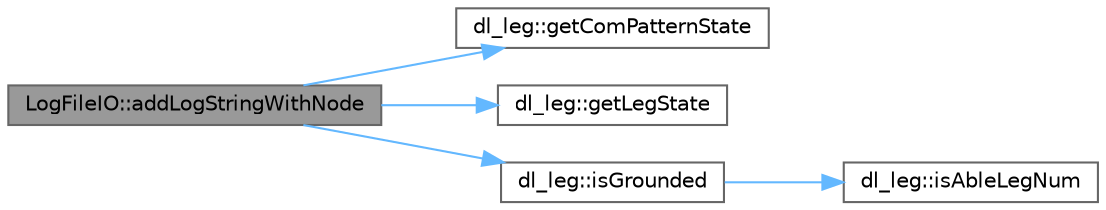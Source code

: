 digraph "LogFileIO::addLogStringWithNode"
{
 // LATEX_PDF_SIZE
  bgcolor="transparent";
  edge [fontname=Helvetica,fontsize=10,labelfontname=Helvetica,labelfontsize=10];
  node [fontname=Helvetica,fontsize=10,shape=box,height=0.2,width=0.4];
  rankdir="LR";
  Node1 [id="Node000001",label="LogFileIO::addLogStringWithNode",height=0.2,width=0.4,color="gray40", fillcolor="grey60", style="filled", fontcolor="black",tooltip="Logファイルにノードの情報を書き込む"];
  Node1 -> Node2 [id="edge1_Node000001_Node000002",color="steelblue1",style="solid",tooltip=" "];
  Node2 [id="Node000002",label="dl_leg::getComPatternState",height=0.2,width=0.4,color="grey40", fillcolor="white", style="filled",URL="$namespacedl__leg.html#abbc27c9c3c65dc84913fd7b87c7274c6",tooltip="重心パターンを取得する．0b0000 〜 0b1000 まで"];
  Node1 -> Node3 [id="edge2_Node000001_Node000003",color="steelblue1",style="solid",tooltip=" "];
  Node3 [id="Node000003",label="dl_leg::getLegState",height=0.2,width=0.4,color="grey40", fillcolor="white", style="filled",URL="$namespacedl__leg.html#a1505823fb37f3befd39af5ff508c96b2",tooltip="脚状態を取得する．"];
  Node1 -> Node4 [id="edge3_Node000001_Node000004",color="steelblue1",style="solid",tooltip=" "];
  Node4 [id="Node000004",label="dl_leg::isGrounded",height=0.2,width=0.4,color="grey40", fillcolor="white", style="filled",URL="$namespacedl__leg.html#ad9c7dd2eccb0f1660b81a56b17b889c3",tooltip="脚番号_leg_num 0 〜 5 に応じて，その脚が接地しているかを調べる． 脚は右前脚を0番として，時計回りに0,1,2,3,4,5となる．左前足が5番．"];
  Node4 -> Node5 [id="edge4_Node000004_Node000005",color="steelblue1",style="solid",tooltip=" "];
  Node5 [id="Node000005",label="dl_leg::isAbleLegNum",height=0.2,width=0.4,color="grey40", fillcolor="white", style="filled",URL="$namespacedl__leg.html#ab2ec160a0610763bdbc702363c0c6267",tooltip="脚を表す番号は，右前脚を 0 として， 0 〜 5 の範囲．その範囲外ならばfalseを返す．"];
}
